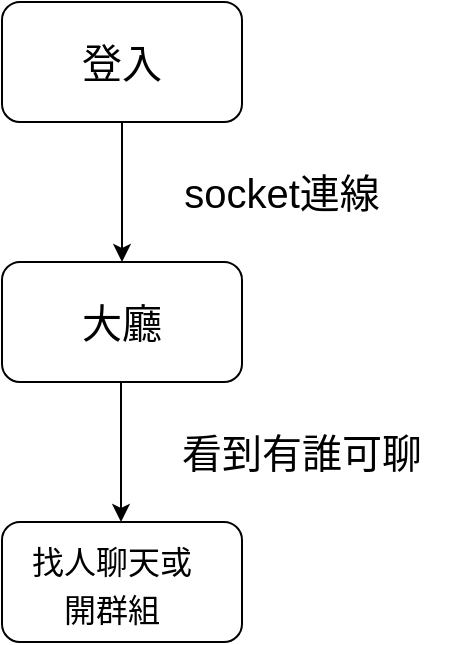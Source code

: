 <mxfile>
    <diagram id="tasXXLjTaDPYHqkUQvRh" name="Page-1">
        <mxGraphModel dx="578" dy="465" grid="1" gridSize="10" guides="1" tooltips="1" connect="1" arrows="1" fold="1" page="1" pageScale="1" pageWidth="850" pageHeight="1100" math="0" shadow="0">
            <root>
                <mxCell id="0"/>
                <mxCell id="1" parent="0"/>
                <mxCell id="2" value="" style="rounded=1;whiteSpace=wrap;html=1;" vertex="1" parent="1">
                    <mxGeometry x="170" y="50" width="120" height="60" as="geometry"/>
                </mxCell>
                <mxCell id="3" value="&lt;font style=&quot;font-size: 20px;&quot;&gt;登入&lt;/font&gt;" style="text;html=1;strokeColor=none;fillColor=none;align=center;verticalAlign=middle;whiteSpace=wrap;rounded=0;" vertex="1" parent="1">
                    <mxGeometry x="195" y="62.5" width="70" height="35" as="geometry"/>
                </mxCell>
                <mxCell id="4" value="" style="endArrow=classic;html=1;fontSize=20;exitX=0.5;exitY=1;exitDx=0;exitDy=0;" edge="1" parent="1" source="2">
                    <mxGeometry width="50" height="50" relative="1" as="geometry">
                        <mxPoint x="270" y="260" as="sourcePoint"/>
                        <mxPoint x="230" y="180" as="targetPoint"/>
                    </mxGeometry>
                </mxCell>
                <mxCell id="5" value="socket連線" style="text;html=1;strokeColor=none;fillColor=none;align=center;verticalAlign=middle;whiteSpace=wrap;rounded=0;fontSize=20;" vertex="1" parent="1">
                    <mxGeometry x="250" y="130" width="120" height="30" as="geometry"/>
                </mxCell>
                <mxCell id="6" value="" style="rounded=1;whiteSpace=wrap;html=1;fontSize=20;" vertex="1" parent="1">
                    <mxGeometry x="170" y="180" width="120" height="60" as="geometry"/>
                </mxCell>
                <mxCell id="7" value="大廳" style="text;html=1;strokeColor=none;fillColor=none;align=center;verticalAlign=middle;whiteSpace=wrap;rounded=0;fontSize=20;" vertex="1" parent="1">
                    <mxGeometry x="200" y="195" width="60" height="30" as="geometry"/>
                </mxCell>
                <mxCell id="8" value="看到有誰可聊" style="text;html=1;strokeColor=none;fillColor=none;align=center;verticalAlign=middle;whiteSpace=wrap;rounded=0;fontSize=20;" vertex="1" parent="1">
                    <mxGeometry x="240" y="260" width="160" height="30" as="geometry"/>
                </mxCell>
                <mxCell id="9" value="" style="endArrow=classic;html=1;fontSize=20;exitX=0.5;exitY=1;exitDx=0;exitDy=0;" edge="1" parent="1">
                    <mxGeometry width="50" height="50" relative="1" as="geometry">
                        <mxPoint x="229.5" y="240" as="sourcePoint"/>
                        <mxPoint x="229.5" y="310" as="targetPoint"/>
                    </mxGeometry>
                </mxCell>
                <mxCell id="10" value="" style="rounded=1;whiteSpace=wrap;html=1;fontSize=20;" vertex="1" parent="1">
                    <mxGeometry x="170" y="310" width="120" height="60" as="geometry"/>
                </mxCell>
                <mxCell id="11" value="&lt;font style=&quot;font-size: 16px;&quot;&gt;找人聊天或開群組&lt;/font&gt;" style="text;html=1;strokeColor=none;fillColor=none;align=center;verticalAlign=middle;whiteSpace=wrap;rounded=0;fontSize=20;" vertex="1" parent="1">
                    <mxGeometry x="180" y="325" width="90" height="30" as="geometry"/>
                </mxCell>
            </root>
        </mxGraphModel>
    </diagram>
</mxfile>